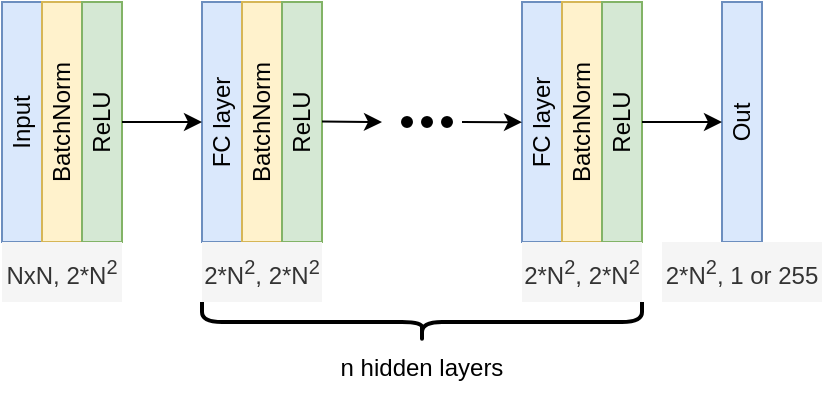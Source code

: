 <mxfile version="21.0.6" type="google"><diagram name="Страница 1" id="oU_V8CAosnO_RC3mbZXC"><mxGraphModel grid="1" page="1" gridSize="10" guides="1" tooltips="1" connect="1" arrows="1" fold="1" pageScale="1" pageWidth="827" pageHeight="1169" math="0" shadow="0"><root><mxCell id="0"/><mxCell id="1" parent="0"/><mxCell id="2iFC6V-EkySjVjRP-ssl-26" value="Input" style="rounded=0;whiteSpace=wrap;html=1;direction=south;rotation=-90;fillColor=#dae8fc;strokeColor=#6c8ebf;" vertex="1" parent="1"><mxGeometry x="50" y="130" width="120" height="20" as="geometry"/></mxCell><mxCell id="2iFC6V-EkySjVjRP-ssl-27" value="BatchNorm" style="rounded=0;whiteSpace=wrap;html=1;direction=south;rotation=-90;fillColor=#fff2cc;strokeColor=#d6b656;" vertex="1" parent="1"><mxGeometry x="70" y="130" width="120" height="20" as="geometry"/></mxCell><mxCell id="2iFC6V-EkySjVjRP-ssl-28" value="ReLU" style="rounded=0;whiteSpace=wrap;html=1;direction=south;rotation=-90;fillColor=#d5e8d4;strokeColor=#82b366;" vertex="1" parent="1"><mxGeometry x="90" y="130" width="120" height="20" as="geometry"/></mxCell><mxCell id="2iFC6V-EkySjVjRP-ssl-29" value="FC layer" style="rounded=0;whiteSpace=wrap;html=1;direction=south;rotation=-90;fillColor=#dae8fc;strokeColor=#6c8ebf;" vertex="1" parent="1"><mxGeometry x="150" y="130" width="120" height="20" as="geometry"/></mxCell><mxCell id="2iFC6V-EkySjVjRP-ssl-35" value="Out" style="rounded=0;whiteSpace=wrap;html=1;direction=south;rotation=-90;fillColor=#dae8fc;strokeColor=#6c8ebf;" vertex="1" parent="1"><mxGeometry x="410" y="130" width="120" height="20" as="geometry"/></mxCell><mxCell id="2iFC6V-EkySjVjRP-ssl-38" value="BatchNorm" style="rounded=0;whiteSpace=wrap;html=1;direction=south;rotation=-90;fillColor=#fff2cc;strokeColor=#d6b656;" vertex="1" parent="1"><mxGeometry x="170" y="130" width="120" height="20" as="geometry"/></mxCell><mxCell id="2iFC6V-EkySjVjRP-ssl-39" value="ReLU" style="rounded=0;whiteSpace=wrap;html=1;direction=south;rotation=-90;fillColor=#d5e8d4;strokeColor=#82b366;" vertex="1" parent="1"><mxGeometry x="190" y="130" width="120" height="20" as="geometry"/></mxCell><mxCell id="2iFC6V-EkySjVjRP-ssl-43" value="FC layer" style="rounded=0;whiteSpace=wrap;html=1;direction=south;rotation=-90;fillColor=#dae8fc;strokeColor=#6c8ebf;" vertex="1" parent="1"><mxGeometry x="310" y="130" width="120" height="20" as="geometry"/></mxCell><mxCell id="2iFC6V-EkySjVjRP-ssl-44" value="BatchNorm" style="rounded=0;whiteSpace=wrap;html=1;direction=south;rotation=-90;fillColor=#fff2cc;strokeColor=#d6b656;" vertex="1" parent="1"><mxGeometry x="330" y="130" width="120" height="20" as="geometry"/></mxCell><mxCell id="2iFC6V-EkySjVjRP-ssl-45" value="ReLU" style="rounded=0;whiteSpace=wrap;html=1;direction=south;rotation=-90;fillColor=#d5e8d4;strokeColor=#82b366;" vertex="1" parent="1"><mxGeometry x="350" y="130" width="120" height="20" as="geometry"/></mxCell><mxCell id="2iFC6V-EkySjVjRP-ssl-46" value="" style="endArrow=classic;html=1;rounded=0;exitX=1;exitY=0.5;exitDx=0;exitDy=0;entryX=0;entryY=0.5;entryDx=0;entryDy=0;" edge="1" parent="1" source="2iFC6V-EkySjVjRP-ssl-28" target="2iFC6V-EkySjVjRP-ssl-29"><mxGeometry width="50" height="50" relative="1" as="geometry"><mxPoint x="230" y="140" as="sourcePoint"/><mxPoint x="280" y="90" as="targetPoint"/></mxGeometry></mxCell><mxCell id="2iFC6V-EkySjVjRP-ssl-47" value="" style="endArrow=classic;html=1;rounded=0;exitX=1;exitY=0.5;exitDx=0;exitDy=0;entryX=0;entryY=0.5;entryDx=0;entryDy=0;" edge="1" parent="1"><mxGeometry width="50" height="50" relative="1" as="geometry"><mxPoint x="420" y="140" as="sourcePoint"/><mxPoint x="460" y="140" as="targetPoint"/></mxGeometry></mxCell><mxCell id="2iFC6V-EkySjVjRP-ssl-48" value="" style="ellipse;whiteSpace=wrap;html=1;fillColor=#000000;" vertex="1" parent="1"><mxGeometry x="300" y="137.5" width="5" height="5" as="geometry"/></mxCell><mxCell id="2iFC6V-EkySjVjRP-ssl-49" value="" style="endArrow=classic;html=1;rounded=0;exitX=1;exitY=0.5;exitDx=0;exitDy=0;" edge="1" parent="1"><mxGeometry width="50" height="50" relative="1" as="geometry"><mxPoint x="260" y="139.8" as="sourcePoint"/><mxPoint x="290" y="140" as="targetPoint"/></mxGeometry></mxCell><mxCell id="2iFC6V-EkySjVjRP-ssl-51" value="" style="ellipse;whiteSpace=wrap;html=1;fillColor=#000000;" vertex="1" parent="1"><mxGeometry x="310" y="137.5" width="5" height="5" as="geometry"/></mxCell><mxCell id="2iFC6V-EkySjVjRP-ssl-54" value="" style="ellipse;whiteSpace=wrap;html=1;fillColor=#000000;" vertex="1" parent="1"><mxGeometry x="320" y="137.5" width="5" height="5" as="geometry"/></mxCell><mxCell id="2iFC6V-EkySjVjRP-ssl-55" value="" style="endArrow=classic;html=1;rounded=0;" edge="1" parent="1"><mxGeometry width="50" height="50" relative="1" as="geometry"><mxPoint x="330" y="140" as="sourcePoint"/><mxPoint x="360" y="140.08" as="targetPoint"/></mxGeometry></mxCell><mxCell id="2iFC6V-EkySjVjRP-ssl-57" value="NxN, 2*N&lt;sup&gt;2&lt;/sup&gt;" style="text;html=1;strokeColor=none;fillColor=#f5f5f5;align=center;verticalAlign=middle;whiteSpace=wrap;rounded=0;fontColor=#333333;" vertex="1" parent="1"><mxGeometry x="100" y="200" width="60" height="30" as="geometry"/></mxCell><mxCell id="2iFC6V-EkySjVjRP-ssl-60" value="2*N&lt;sup style=&quot;border-color: var(--border-color);&quot;&gt;2&lt;/sup&gt;, 1 or 255" style="text;html=1;strokeColor=none;fillColor=#f5f5f5;align=center;verticalAlign=middle;whiteSpace=wrap;rounded=0;fontColor=#333333;" vertex="1" parent="1"><mxGeometry x="430" y="200" width="80" height="30" as="geometry"/></mxCell><mxCell id="Tum_U8YXdLe_1d8wmSvZ-1" value="" style="shape=curlyBracket;whiteSpace=wrap;html=1;rounded=1;flipH=1;labelPosition=right;verticalLabelPosition=middle;align=left;verticalAlign=middle;rotation=90;size=0.5;strokeWidth=2;shadow=0;fillStyle=auto;" vertex="1" parent="1"><mxGeometry x="300" y="130" width="20" height="220" as="geometry"/></mxCell><mxCell id="Tum_U8YXdLe_1d8wmSvZ-2" value="n hidden layers" style="text;html=1;strokeColor=none;fillColor=none;align=center;verticalAlign=middle;whiteSpace=wrap;rounded=0;" vertex="1" parent="1"><mxGeometry x="261.25" y="247.5" width="97.5" height="30" as="geometry"/></mxCell><mxCell id="81RHp92qrrW82o5C--bH-1" value="2*N&lt;sup style=&quot;border-color: var(--border-color);&quot;&gt;2&lt;/sup&gt;, 2*N&lt;sup&gt;2&lt;/sup&gt;" style="text;html=1;strokeColor=none;fillColor=#f5f5f5;align=center;verticalAlign=middle;whiteSpace=wrap;rounded=0;fontColor=#333333;" vertex="1" parent="1"><mxGeometry x="200" y="200" width="60" height="30" as="geometry"/></mxCell><mxCell id="81RHp92qrrW82o5C--bH-2" value="2*N&lt;sup style=&quot;border-color: var(--border-color);&quot;&gt;2&lt;/sup&gt;, 2*N&lt;sup&gt;2&lt;/sup&gt;" style="text;html=1;strokeColor=none;fillColor=#f5f5f5;align=center;verticalAlign=middle;whiteSpace=wrap;rounded=0;fontColor=#333333;" vertex="1" parent="1"><mxGeometry x="360" y="200" width="60" height="30" as="geometry"/></mxCell></root></mxGraphModel></diagram></mxfile>